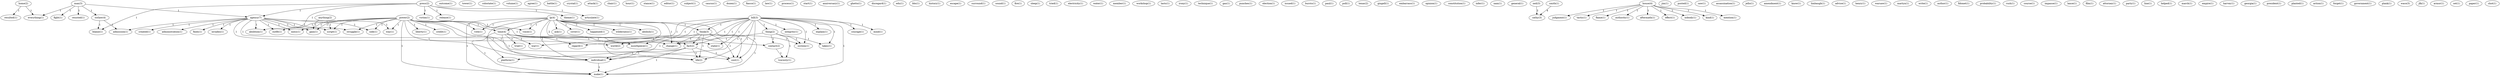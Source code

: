 digraph G {
  home [ label="home(2)" ];
  resulted [ label="resulted(1)" ];
  everything [ label="everything(1)" ];
  outcome [ label="outcome(1)" ];
  tower [ label="tower(1)" ];
  colostate [ label="colostate(1)" ];
  power [ label="power(2)" ];
  liberty [ label="liberty(1)" ];
  credit [ label="credit(1)" ];
  vote [ label="vote(1)" ];
  voice [ label="voice(1)" ];
  mess [ label="mess(1)" ];
  way [ label="way(1)" ];
  time [ label="time(4)" ];
  side [ label="side(1)" ];
  change [ label="change(1)" ];
  struggle [ label="struggle(1)" ];
  outfit [ label="outfit(1)" ];
  individual [ label="individual(1)" ];
  make [ label="make(1)" ];
  gain [ label="gain(1)" ];
  script [ label="script(1)" ];
  cost [ label="cost(1)" ];
  life [ label="life(2)" ];
  volume [ label="volume(1)" ];
  agree [ label="agree(1)" ];
  battle [ label="battle(1)" ];
  crystal [ label="crystal(1)" ];
  attack [ label="attack(1)" ];
  chair [ label="chair(1)" ];
  hour [ label="hour(1)" ];
  stance [ label="stance(1)" ];
  editor [ label="editor(1)" ];
  subject [ label="subject(1)" ];
  lp [ label="lp(4)" ];
  happened [ label="happened(1)" ];
  wilderness [ label="wilderness(1)" ];
  think [ label="think(3)" ];
  abolish [ label="abolish(1)" ];
  ask [ label="ask(1)" ];
  fact [ label="fact(2)" ];
  cover [ label="cover(1)" ];
  platform [ label="platform(1)" ];
  caucus [ label="caucus(1)" ];
  dozen [ label="dozen(1)" ];
  fiasco [ label="fiasco(1)" ];
  law [ label="law(1)" ];
  process [ label="process(1)" ];
  start [ label="start(1)" ];
  anniversary [ label="anniversary(1)" ];
  press [ label="press(2)" ];
  victim [ label="victim(1)" ];
  release [ label="release(1)" ];
  agency [ label="agency(7)" ];
  abolition [ label="abolition(1)" ];
  theme [ label="theme(1)" ];
  articulate [ label="articulate(1)" ];
  blame [ label="blame(1)" ];
  ghetto [ label="ghetto(1)" ];
  disregard [ label="disregard(1)" ];
  edu [ label="edu(1)" ];
  bbs [ label="bbs(1)" ];
  history [ label="history(1)" ];
  escape [ label="escape(1)" ];
  surround [ label="surround(1)" ];
  sound [ label="sound(1)" ];
  fire [ label="fire(1)" ];
  sleep [ label="sleep(1)" ];
  man [ label="man(3)" ];
  fight [ label="fight(1)" ];
  resisted [ label="resisted(1)" ];
  outlaw [ label="outlaw(4)" ];
  tried [ label="tried(1)" ];
  electricity [ label="electricity(1)" ];
  water [ label="water(1)" ];
  member [ label="member(1)" ];
  administration [ label="administration(1)" ];
  finds [ label="finds(1)" ];
  contact [ label="contact(2)" ];
  invades [ label="invades(1)" ];
  created [ label="created(1)" ];
  world [ label="world(2)" ];
  admission [ label="admission(1)" ];
  workshop [ label="workshop(1)" ];
  bill [ label="bill(3)" ];
  integrity [ label="integrity(1)" ];
  mouthpiece [ label="mouthpiece(1)" ];
  regard [ label="regard(1)" ];
  thing [ label="thing(2)" ];
  system [ label="system(1)" ];
  state [ label="state(1)" ];
  explain [ label="explain(1)" ];
  war [ label="war(1)" ];
  takes [ label="takes(1)" ];
  courage [ label="courage(1)" ];
  mind [ label="mind(1)" ];
  lasts [ label="lasts(1)" ];
  irony [ label="irony(1)" ];
  technique [ label="technique(1)" ];
  gas [ label="gas(1)" ];
  punches [ label="punches(1)" ];
  election [ label="election(1)" ];
  issued [ label="issued(1)" ];
  bursts [ label="bursts(1)" ];
  trial [ label="trial(1)" ];
  paul [ label="paul(1)" ];
  poll [ label="poll(1)" ];
  texas [ label="texas(2)" ];
  gingell [ label="gingell(1)" ];
  embarrass [ label="embarrass(1)" ];
  opinion [ label="opinion(1)" ];
  constitution [ label="constitution(1)" ];
  infer [ label="infer(1)" ];
  nam [ label="nam(1)" ];
  general [ label="general(1)" ];
  neil [ label="neil(3)" ];
  cathy [ label="cathy(3)" ];
  house [ label="house(4)" ];
  judgment [ label="judgment(1)" ];
  tactic [ label="tactic(1)" ];
  flame [ label="flame(1)" ];
  authority [ label="authority(1)" ];
  aftermath [ label="aftermath(1)" ];
  effect [ label="effect(1)" ];
  nobody [ label="nobody(1)" ];
  kind [ label="kind(1)" ];
  mention [ label="mention(1)" ];
  travesty [ label="travesty(1)" ];
  jim [ label="jim(1)" ];
  posted [ label="posted(1)" ];
  saw [ label="saw(1)" ];
  assassination [ label="assassination(1)" ];
  jello [ label="jello(1)" ];
  smith [ label="smith(1)" ];
  amendment [ label="amendment(1)" ];
  know [ label="know(1)" ];
  limbaugh [ label="limbaugh(1)" ];
  advice [ label="advice(1)" ];
  henry [ label="henry(1)" ];
  warsaw [ label="warsaw(1)" ];
  martyn [ label="martyn(1)" ];
  write [ label="write(1)" ];
  author [ label="author(1)" ];
  anything [ label="anything(2)" ];
  fidonet [ label="fidonet(1)" ];
  probability [ label="probability(1)" ];
  rush [ label="rush(1)" ];
  course [ label="course(1)" ];
  impasse [ label="impasse(1)" ];
  lance [ label="lance(1)" ];
  film [ label="film(1)" ];
  attorney [ label="attorney(1)" ];
  party [ label="party(1)" ];
  line [ label="line(1)" ];
  helped [ label="helped(1)" ];
  march [ label="march(1)" ];
  empire [ label="empire(1)" ];
  harvey [ label="harvey(1)" ];
  georgia [ label="georgia(1)" ];
  president [ label="president(1)" ];
  planted [ label="planted(1)" ];
  action [ label="action(1)" ];
  forget [ label="forget(1)" ];
  government [ label="government(1)" ];
  plank [ label="plank(1)" ];
  waco [ label="waco(3)" ];
  jfk [ label="jfk(1)" ];
  armor [ label="armor(1)" ];
  set [ label="set(1)" ];
  paper [ label="paper(1)" ];
  shot [ label="shot(1)" ];
  home -> resulted [ label="1" ];
  home -> everything [ label="1" ];
  power -> liberty [ label="1" ];
  power -> credit [ label="1" ];
  power -> vote [ label="1" ];
  power -> voice [ label="1" ];
  power -> mess [ label="1" ];
  power -> way [ label="1" ];
  power -> time [ label="1" ];
  power -> side [ label="1" ];
  power -> change [ label="1" ];
  power -> struggle [ label="1" ];
  power -> outfit [ label="1" ];
  power -> individual [ label="1" ];
  power -> make [ label="1" ];
  power -> gain [ label="1" ];
  power -> script [ label="1" ];
  power -> cost [ label="1" ];
  power -> life [ label="1" ];
  lp -> happened [ label="1" ];
  lp -> vote [ label="1" ];
  lp -> voice [ label="1" ];
  lp -> wilderness [ label="1" ];
  lp -> time [ label="1" ];
  lp -> think [ label="1" ];
  lp -> change [ label="1" ];
  lp -> abolish [ label="1" ];
  lp -> ask [ label="1" ];
  lp -> fact [ label="2" ];
  lp -> individual [ label="1" ];
  lp -> cover [ label="1" ];
  lp -> make [ label="1" ];
  lp -> cost [ label="1" ];
  lp -> platform [ label="1" ];
  lp -> life [ label="1" ];
  press -> victim [ label="1" ];
  press -> release [ label="1" ];
  press -> agency [ label="1" ];
  press -> abolition [ label="1" ];
  press -> theme [ label="1" ];
  press -> articulate [ label="1" ];
  press -> blame [ label="1" ];
  man -> agency [ label="1" ];
  man -> fight [ label="1" ];
  man -> resisted [ label="1" ];
  man -> everything [ label="1" ];
  man -> outlaw [ label="1" ];
  agency -> mess [ label="1" ];
  agency -> way [ label="1" ];
  agency -> abolition [ label="1" ];
  agency -> administration [ label="1" ];
  agency -> side [ label="1" ];
  agency -> finds [ label="1" ];
  agency -> contact [ label="1" ];
  agency -> struggle [ label="1" ];
  agency -> outfit [ label="1" ];
  agency -> invades [ label="1" ];
  agency -> gain [ label="1" ];
  agency -> script [ label="1" ];
  agency -> created [ label="1" ];
  agency -> world [ label="1" ];
  agency -> admission [ label="1" ];
  bill -> integrity [ label="1" ];
  bill -> think [ label="1" ];
  bill -> change [ label="1" ];
  bill -> mouthpiece [ label="1" ];
  bill -> regard [ label="1" ];
  bill -> thing [ label="1" ];
  bill -> fact [ label="1" ];
  bill -> system [ label="1" ];
  bill -> individual [ label="1" ];
  bill -> state [ label="1" ];
  bill -> explain [ label="1" ];
  bill -> war [ label="1" ];
  bill -> make [ label="1" ];
  bill -> takes [ label="1" ];
  bill -> cost [ label="1" ];
  bill -> courage [ label="1" ];
  bill -> mind [ label="1" ];
  bill -> life [ label="1" ];
  time -> mouthpiece [ label="1" ];
  time -> regard [ label="1" ];
  time -> system [ label="1" ];
  time -> individual [ label="1" ];
  time -> state [ label="1" ];
  time -> trial [ label="1" ];
  time -> war [ label="1" ];
  time -> make [ label="1" ];
  think -> change [ label="1" ];
  think -> fact [ label="1" ];
  think -> individual [ label="1" ];
  think -> make [ label="1" ];
  think -> cost [ label="1" ];
  think -> life [ label="1" ];
  neil -> cathy [ label="2" ];
  house -> judgment [ label="1" ];
  house -> tactic [ label="1" ];
  house -> flame [ label="1" ];
  house -> authority [ label="1" ];
  house -> aftermath [ label="1" ];
  house -> effect [ label="1" ];
  house -> nobody [ label="1" ];
  house -> kind [ label="1" ];
  house -> mention [ label="1" ];
  thing -> contact [ label="1" ];
  thing -> travesty [ label="1" ];
  thing -> system [ label="1" ];
  thing -> takes [ label="1" ];
  thing -> world [ label="1" ];
  contact -> travesty [ label="1" ];
  smith -> cathy [ label="4" ];
  fact -> individual [ label="1" ];
  fact -> make [ label="1" ];
  fact -> cost [ label="1" ];
  fact -> platform [ label="1" ];
  fact -> life [ label="1" ];
  individual -> make [ label="1" ];
  anything -> gain [ label="1" ];
  anything -> script [ label="1" ];
  outlaw -> admission [ label="1" ];
  outlaw -> blame [ label="1" ];
}
